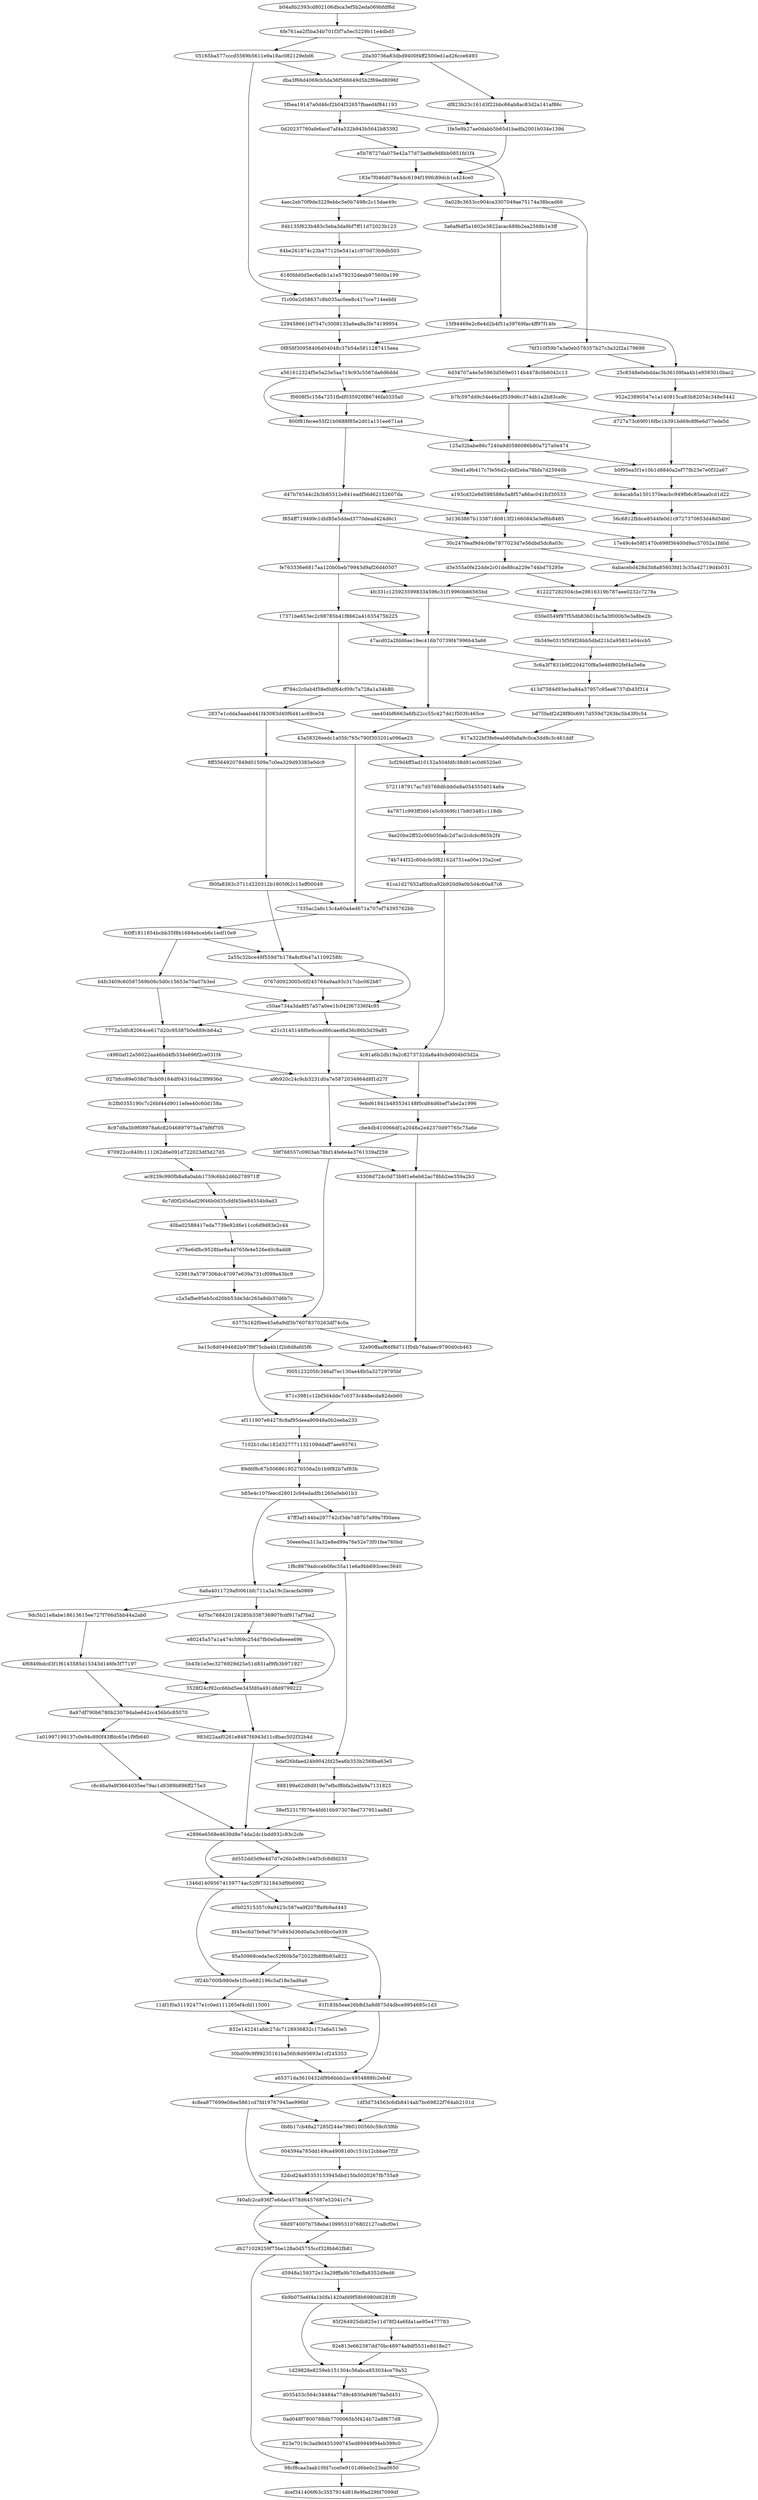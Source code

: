 digraph G {
    "b04a8b2393cd802106dbca3ef5b2eda069bfdf6d" -> "6fe761aa2f5ba34b701f3f7a5ec5229b11e4dbd5";
    "6fe761aa2f5ba34b701f3f7a5ec5229b11e4dbd5" -> "05165ba577cccd5569b5611e9a18ac082129ebd6";
    "6fe761aa2f5ba34b701f3f7a5ec5229b11e4dbd5" -> "20a30736a83dbd9400f4ff2500ed1ad26cce6493";
    "20a30736a83dbd9400f4ff2500ed1ad26cce6493" -> "dba3f66d4069cb5da36f566649d5b2f69ed8096f";
    "20a30736a83dbd9400f4ff2500ed1ad26cce6493" -> "df823b23c161d3f22bbc66ab8ac83d2a141af86c";
    "df823b23c161d3f22bbc66ab8ac83d2a141af86c" -> "1fe5e9b27ae0dabb5b65d1badfa2001b034e139d";
    "05165ba577cccd5569b5611e9a18ac082129ebd6" -> "f1c00e2d58637c8b035ac0ee8c417cce714eebfd";
    "05165ba577cccd5569b5611e9a18ac082129ebd6" -> "dba3f66d4069cb5da36f566649d5b2f69ed8096f";
    "dba3f66d4069cb5da36f566649d5b2f69ed8096f" -> "3fbea19147a0d46cf2b04f32657fbaed4f841193";
    "3fbea19147a0d46cf2b04f32657fbaed4f841193" -> "0d20237760afe6acd7af4a532b943b5642b83392";
    "3fbea19147a0d46cf2b04f32657fbaed4f841193" -> "1fe5e9b27ae0dabb5b65d1badfa2001b034e139d";
    "1fe5e9b27ae0dabb5b65d1badfa2001b034e139d" -> "183e7f046d078a4dc6194f199fc89dcb1a424ce0";
    "0d20237760afe6acd7af4a532b943b5642b83392" -> "e5b78727da075e42a77d73ad8e9d8bb0851fd1f4";
    "e5b78727da075e42a77d73ad8e9d8bb0851fd1f4" -> "0a028c3653cc904ca3307049ae75174a38bcad66";
    "e5b78727da075e42a77d73ad8e9d8bb0851fd1f4" -> "183e7f046d078a4dc6194f199fc89dcb1a424ce0";
    "183e7f046d078a4dc6194f199fc89dcb1a424ce0" -> "4aec2eb70f9de3229ebbc5e0b7498c2c15dae49c";
    "183e7f046d078a4dc6194f199fc89dcb1a424ce0" -> "0a028c3653cc904ca3307049ae75174a38bcad66";
    "4aec2eb70f9de3229ebbc5e0b7498c2c15dae49c" -> "84b135f623b483c5eba3da9bf7ff11d72023b123";
    "84b135f623b483c5eba3da9bf7ff11d72023b123" -> "84be261874c23b477120e541a1c970d73b9db503";
    "84be261874c23b477120e541a1c970d73b9db503" -> "6180fdd0d5ec6a0b1a1e579232deab975600a199";
    "6180fdd0d5ec6a0b1a1e579232deab975600a199" -> "f1c00e2d58637c8b035ac0ee8c417cce714eebfd";
    "f1c00e2d58637c8b035ac0ee8c417cce714eebfd" -> "229458661bf7547c3008133a6ea8a3fe74199954";
    "229458661bf7547c3008133a6ea8a3fe74199954" -> "0f858f30958406d04048c37b54e5811287415eea";
    "0a028c3653cc904ca3307049ae75174a38bcad66" -> "76f310f59b7a3a0eb578357b27c3a32f2a179699";
    "0a028c3653cc904ca3307049ae75174a38bcad66" -> "3a6af6df5a1602e3822acac689b2ea2568b1e3ff";
    "3a6af6df5a1602e3822acac689b2ea2568b1e3ff" -> "15f94469e2c8e4d2b4f51a39769fac4ff97f14fe";
    "15f94469e2c8e4d2b4f51a39769fac4ff97f14fe" -> "25c8348e0ebddac3b36109faa4b1e9583010bac2";
    "15f94469e2c8e4d2b4f51a39769fac4ff97f14fe" -> "0f858f30958406d04048c37b54e5811287415eea";
    "0f858f30958406d04048c37b54e5811287415eea" -> "a561612324f5e5a23e5aa719c93c5567da6d6ddd";
    "76f310f59b7a3a0eb578357b27c3a32f2a179699" -> "6d34707a4e5e5963d569e0114b4478c0b6042c13";
    "76f310f59b7a3a0eb578357b27c3a32f2a179699" -> "25c8348e0ebddac3b36109faa4b1e9583010bac2";
    "25c8348e0ebddac3b36109faa4b1e9583010bac2" -> "952e23890547e1a140815ca83b82054c348e5442";
    "952e23890547e1a140815ca83b82054c348e5442" -> "d727a73c69f016fbc1b391bd69c8f6e6d77ede5d";
    "a561612324f5e5a23e5aa719c93c5567da6d6ddd" -> "800f81fecee55f21b0688f85e2d01a151ee671a4";
    "a561612324f5e5a23e5aa719c93c5567da6d6ddd" -> "f0608f5c158a7251fbdf035920f86746fa0335a0";
    "6d34707a4e5e5963d569e0114b4478c0b6042c13" -> "b7fc597dd9c54e46e2f539d6c374db1a2b83ca9c";
    "6d34707a4e5e5963d569e0114b4478c0b6042c13" -> "f0608f5c158a7251fbdf035920f86746fa0335a0";
    "f0608f5c158a7251fbdf035920f86746fa0335a0" -> "800f81fecee55f21b0688f85e2d01a151ee671a4";
    "b7fc597dd9c54e46e2f539d6c374db1a2b83ca9c" -> "125a32babe86c7240a9d0586086b80a727a0e474";
    "b7fc597dd9c54e46e2f539d6c374db1a2b83ca9c" -> "d727a73c69f016fbc1b391bd69c8f6e6d77ede5d";
    "d727a73c69f016fbc1b391bd69c8f6e6d77ede5d" -> "b0f95ea5f1e10b1d8840a2ef77fb23e7e0f32a67";
    "800f81fecee55f21b0688f85e2d01a151ee671a4" -> "d47b76544c2b3b85512e841eadf56d62152607da";
    "800f81fecee55f21b0688f85e2d01a151ee671a4" -> "125a32babe86c7240a9d0586086b80a727a0e474";
    "125a32babe86c7240a9d0586086b80a727a0e474" -> "30ed1a9b417c7fe56d2c4bf2eba78bfa7d25940b";
    "125a32babe86c7240a9d0586086b80a727a0e474" -> "b0f95ea5f1e10b1d8840a2ef77fb23e7e0f32a67";
    "b0f95ea5f1e10b1d8840a2ef77fb23e7e0f32a67" -> "dc4acab5a1501370eacbc949fb6c85eaa0cd1d22";
    "30ed1a9b417c7fe56d2c4bf2eba78bfa7d25940b" -> "a193cd32e9d598588e5a8f57a86ac041fcf30533";
    "30ed1a9b417c7fe56d2c4bf2eba78bfa7d25940b" -> "dc4acab5a1501370eacbc949fb6c85eaa0cd1d22";
    "dc4acab5a1501370eacbc949fb6c85eaa0cd1d22" -> "56c6812fbbce8544fe0d1c9727370653d48d54b0";
    "a193cd32e9d598588e5a8f57a86ac041fcf30533" -> "3d1363867b13387180813f21660843e3ef6b8485";
    "a193cd32e9d598588e5a8f57a86ac041fcf30533" -> "56c6812fbbce8544fe0d1c9727370653d48d54b0";
    "56c6812fbbce8544fe0d1c9727370653d48d54b0" -> "17e49c4e58f1470c698f36400d9ac37052a1fd0d";
    "d47b76544c2b3b85512e841eadf56d62152607da" -> "f854ff719499c1dbf85e5dded3770dead424d6c1";
    "d47b76544c2b3b85512e841eadf56d62152607da" -> "3d1363867b13387180813f21660843e3ef6b8485";
    "3d1363867b13387180813f21660843e3ef6b8485" -> "30c2476eaf9d4c08e7877023d7e56dbd5dc8a03c";
    "3d1363867b13387180813f21660843e3ef6b8485" -> "17e49c4e58f1470c698f36400d9ac37052a1fd0d";
    "17e49c4e58f1470c698f36400d9ac37052a1fd0d" -> "6abacebd428d3b8a85603fd13c35a42719d4b031";
    "f854ff719499c1dbf85e5dded3770dead424d6c1" -> "fe763336e6817aa120b0beb79943d9af26d40507";
    "f854ff719499c1dbf85e5dded3770dead424d6c1" -> "30c2476eaf9d4c08e7877023d7e56dbd5dc8a03c";
    "30c2476eaf9d4c08e7877023d7e56dbd5dc8a03c" -> "d3e355a0fe22dde2c01de88ca229e744bd75295e";
    "30c2476eaf9d4c08e7877023d7e56dbd5dc8a03c" -> "6abacebd428d3b8a85603fd13c35a42719d4b031";
    "6abacebd428d3b8a85603fd13c35a42719d4b031" -> "812227282504cbe29816319b787aee0232c7278a";
    "d3e355a0fe22dde2c01de88ca229e744bd75295e" -> "4fc331c1259235998334596c31f19960b66565bd";
    "d3e355a0fe22dde2c01de88ca229e744bd75295e" -> "812227282504cbe29816319b787aee0232c7278a";
    "812227282504cbe29816319b787aee0232c7278a" -> "030e0549f97f55db83601bc5a3f000b5e3a8be2b";
    "fe763336e6817aa120b0beb79943d9af26d40507" -> "17371be653ec2c98785b41f8662a41635475b225";
    "fe763336e6817aa120b0beb79943d9af26d40507" -> "4fc331c1259235998334596c31f19960b66565bd";
    "4fc331c1259235998334596c31f19960b66565bd" -> "47acd02a2fdd6ae19ec416b70739f47996b43a66";
    "4fc331c1259235998334596c31f19960b66565bd" -> "030e0549f97f55db83601bc5a3f000b5e3a8be2b";
    "030e0549f97f55db83601bc5a3f000b5e3a8be2b" -> "0b349e0315f5f4f26bb5dbd21b2a95831e04ccb5";
    "0b349e0315f5f4f26bb5dbd21b2a95831e04ccb5" -> "5c6a3f7831b9f2204270f8a5e46f802fef4a5e6e";
    "17371be653ec2c98785b41f8662a41635475b225" -> "ff794c2c0ab4f58ef0df64cf09c7a728a1a34b80";
    "17371be653ec2c98785b41f8662a41635475b225" -> "47acd02a2fdd6ae19ec416b70739f47996b43a66";
    "47acd02a2fdd6ae19ec416b70739f47996b43a66" -> "cae404bf6663a6fb22cc55c427dd1f503fc465ce";
    "47acd02a2fdd6ae19ec416b70739f47996b43a66" -> "5c6a3f7831b9f2204270f8a5e46f802fef4a5e6e";
    "5c6a3f7831b9f2204270f8a5e46f802fef4a5e6e" -> "413d7584d93ecba84a37957c95ee6737db45f314";
    "413d7584d93ecba84a37957c95ee6737db45f314" -> "bd75fadf2d28f80c6917d559d7263bc5b43f0c54";
    "bd75fadf2d28f80c6917d559d7263bc5b43f0c54" -> "917a322bf3fe6eab80fa8a9c0ca3dd8c3c461ddf";
    "ff794c2c0ab4f58ef0df64cf09c7a728a1a34b80" -> "2837e1cdda5aaab441f43083d40f6d41ac69ce34";
    "ff794c2c0ab4f58ef0df64cf09c7a728a1a34b80" -> "cae404bf6663a6fb22cc55c427dd1f503fc465ce";
    "cae404bf6663a6fb22cc55c427dd1f503fc465ce" -> "43a58326eedc1a05fc765c790f303201a096ae25";
    "cae404bf6663a6fb22cc55c427dd1f503fc465ce" -> "917a322bf3fe6eab80fa8a9c0ca3dd8c3c461ddf";
    "917a322bf3fe6eab80fa8a9c0ca3dd8c3c461ddf" -> "3cf29d4ff5ad10152a504fdfc38d91ec0d6520e0";
    "2837e1cdda5aaab441f43083d40f6d41ac69ce34" -> "8ff35649207849d01509a7c0ea329d93385e0dc9";
    "2837e1cdda5aaab441f43083d40f6d41ac69ce34" -> "43a58326eedc1a05fc765c790f303201a096ae25";
    "43a58326eedc1a05fc765c790f303201a096ae25" -> "7335ac2a6c13c4a60a4ed671a707ef74395762bb";
    "43a58326eedc1a05fc765c790f303201a096ae25" -> "3cf29d4ff5ad10152a504fdfc38d91ec0d6520e0";
    "3cf29d4ff5ad10152a504fdfc38d91ec0d6520e0" -> "5721187917ac7d5768dfcbb0a8a0543554014a6a";
    "5721187917ac7d5768dfcbb0a8a0543554014a6a" -> "4a7871c993ff3661e5c9369fc17b803481c118db";
    "4a7871c993ff3661e5c9369fc17b803481c118db" -> "9ae20be2ff32c06b05fadc2d7ac2cdcbc865b2f4";
    "9ae20be2ff32c06b05fadc2d7ac2cdcbc865b2f4" -> "74b744f32c80dcfe5f82162d751ea00e135a2cef";
    "74b744f32c80dcfe5f82162d751ea00e135a2cef" -> "61ca1d27652af0bfca92b920d9a0b5d4c60a87c6";
    "61ca1d27652af0bfca92b920d9a0b5d4c60a87c6" -> "4c91a6b2db19a2c8273732da8a40cbd004b03d2a";
    "61ca1d27652af0bfca92b920d9a0b5d4c60a87c6" -> "7335ac2a6c13c4a60a4ed671a707ef74395762bb";
    "8ff35649207849d01509a7c0ea329d93385e0dc9" -> "f80fa8383c3711d220312b1805f62c15eff00049";
    "f80fa8383c3711d220312b1805f62c15eff00049" -> "2a55c32bce49f559d7b178a8cf0b47a1109258fc";
    "f80fa8383c3711d220312b1805f62c15eff00049" -> "7335ac2a6c13c4a60a4ed671a707ef74395762bb";
    "7335ac2a6c13c4a60a4ed671a707ef74395762bb" -> "fc0ff1811854bcbb35f8b1684ebceb6c1edf10e9";
    "fc0ff1811854bcbb35f8b1684ebceb6c1edf10e9" -> "b4fc3409c60587569b06c5d0c15653e70a07b3ed";
    "fc0ff1811854bcbb35f8b1684ebceb6c1edf10e9" -> "2a55c32bce49f559d7b178a8cf0b47a1109258fc";
    "2a55c32bce49f559d7b178a8cf0b47a1109258fc" -> "c50ae734a3da8f57a57a0ee1fc042f67336f4c95";
    "2a55c32bce49f559d7b178a8cf0b47a1109258fc" -> "0767d0923005c6f245764a9aa93c317cbc062b87";
    "0767d0923005c6f245764a9aa93c317cbc062b87" -> "c50ae734a3da8f57a57a0ee1fc042f67336f4c95";
    "b4fc3409c60587569b06c5d0c15653e70a07b3ed" -> "7772a3dfc82064ce617d20c95387b0e889cb64a2";
    "b4fc3409c60587569b06c5d0c15653e70a07b3ed" -> "c50ae734a3da8f57a57a0ee1fc042f67336f4c95";
    "c50ae734a3da8f57a57a0ee1fc042f67336f4c95" -> "a21c3145148f0e9cced66caed6d36c86b3d39a85";
    "c50ae734a3da8f57a57a0ee1fc042f67336f4c95" -> "7772a3dfc82064ce617d20c95387b0e889cb64a2";
    "a21c3145148f0e9cced66caed6d36c86b3d39a85" -> "a9b920c24c9cb3231d0a7e5872034864d8f1d27f";
    "a21c3145148f0e9cced66caed6d36c86b3d39a85" -> "4c91a6b2db19a2c8273732da8a40cbd004b03d2a";
    "4c91a6b2db19a2c8273732da8a40cbd004b03d2a" -> "9ebd61841b485534148f0cd84d6bef7abe2a1996";
    "7772a3dfc82064ce617d20c95387b0e889cb64a2" -> "c4960af12a56022aa46bd4fb334e696f2ce031f4";
    "c4960af12a56022aa46bd4fb334e696f2ce031f4" -> "027bfcc89e038d78cb09184df04316da23f9936d";
    "c4960af12a56022aa46bd4fb334e696f2ce031f4" -> "a9b920c24c9cb3231d0a7e5872034864d8f1d27f";
    "a9b920c24c9cb3231d0a7e5872034864d8f1d27f" -> "59f768557c0903ab78bf14fe6e4e3761339af259";
    "a9b920c24c9cb3231d0a7e5872034864d8f1d27f" -> "9ebd61841b485534148f0cd84d6bef7abe2a1996";
    "9ebd61841b485534148f0cd84d6bef7abe2a1996" -> "cbe4db410066df1a2048a2e42370d97765c75a6e";
    "cbe4db410066df1a2048a2e42370d97765c75a6e" -> "63308d724c0d73b9f1e6eb62ac78bb2ee359a2b3";
    "cbe4db410066df1a2048a2e42370d97765c75a6e" -> "59f768557c0903ab78bf14fe6e4e3761339af259";
    "027bfcc89e038d78cb09184df04316da23f9936d" -> "fc2fb0355190c7c26bf44d9011efee40c60d158a";
    "fc2fb0355190c7c26bf44d9011efee40c60d158a" -> "8c97d8a3b9f08978a6c82046897975a47bf6f705";
    "8c97d8a3b9f08978a6c82046897975a47bf6f705" -> "970922cc840fc111262d6e091d722023df3d27d5";
    "59f768557c0903ab78bf14fe6e4e3761339af259" -> "6377b162f0ee45a6a9df3b76078370263df74c0a";
    "59f768557c0903ab78bf14fe6e4e3761339af259" -> "63308d724c0d73b9f1e6eb62ac78bb2ee359a2b3";
    "63308d724c0d73b9f1e6eb62ac78bb2ee359a2b3" -> "32e90ffaaf66f8d711f0db76abaec9790d0cb463";
    "970922cc840fc111262d6e091d722023df3d27d5" -> "ac9239c990fb8a8a0abb1759c6bb2d6b278971ff";
    "ac9239c990fb8a8a0abb1759c6bb2d6b278971ff" -> "6c7d0f2d5dad29f46b0d35cfdf45be84554b9ad3";
    "6c7d0f2d5dad29f46b0d35cfdf45be84554b9ad3" -> "40ba02588417eda7739e92d6e11cc6d9d83e2c44";
    "40ba02588417eda7739e92d6e11cc6d9d83e2c44" -> "a776e6dfbc9528fae8a4d765fe4e526e40c8add8";
    "a776e6dfbc9528fae8a4d765fe4e526e40c8add8" -> "529819a5797306dc47097e639a731cf099a43bc9";
    "529819a5797306dc47097e639a731cf099a43bc9" -> "c2a5afbe95eb5cd20bb53de3dc263a8db37d6b7c";
    "c2a5afbe95eb5cd20bb53de3dc263a8db37d6b7c" -> "6377b162f0ee45a6a9df3b76078370263df74c0a";
    "6377b162f0ee45a6a9df3b76078370263df74c0a" -> "ba15c8d0494682b97f9f75cba4b1f2b8d8afd5f6";
    "6377b162f0ee45a6a9df3b76078370263df74c0a" -> "32e90ffaaf66f8d711f0db76abaec9790d0cb463";
    "32e90ffaaf66f8d711f0db76abaec9790d0cb463" -> "f005123205fc346af7ec130ae48b5a32729795bf";
    "ba15c8d0494682b97f9f75cba4b1f2b8d8afd5f6" -> "af111907e64278c8af95deea90948a0b2eeba233";
    "ba15c8d0494682b97f9f75cba4b1f2b8d8afd5f6" -> "f005123205fc346af7ec130ae48b5a32729795bf";
    "f005123205fc346af7ec130ae48b5a32729795bf" -> "871c3981c12bf3d4dde7c0373c448ecda82deb60";
    "871c3981c12bf3d4dde7c0373c448ecda82deb60" -> "af111907e64278c8af95deea90948a0b2eeba233";
    "af111907e64278c8af95deea90948a0b2eeba233" -> "7102b1cfac182d327771132109ddaff7aee93761";
    "7102b1cfac182d327771132109ddaff7aee93761" -> "89d6f8c67b50686195276556a2b1b9f82b7ef83b";
    "89d6f8c67b50686195276556a2b1b9f82b7ef83b" -> "b85e4c107feecd28012c94edadfb1260a0eb01b3";
    "b85e4c107feecd28012c94edadfb1260a0eb01b3" -> "6a6a4011729af0061bfc711a3a19c2acacfa0869";
    "b85e4c107feecd28012c94edadfb1260a0eb01b3" -> "47ff3af144ba297742cf3de7d87b7a99a7f00aea";
    "47ff3af144ba297742cf3de7d87b7a99a7f00aea" -> "50eee0ea313a32e8ed99a76e52e73f01fee760bd";
    "50eee0ea313a32e8ed99a76e52e73f01fee760bd" -> "1f8c8679adcceb0fec35a11e6a9bb693ceec3640";
    "1f8c8679adcceb0fec35a11e6a9bb693ceec3640" -> "bdef26bfaed24b9042fd25ea6b353b2568ba63e5";
    "1f8c8679adcceb0fec35a11e6a9bb693ceec3640" -> "6a6a4011729af0061bfc711a3a19c2acacfa0869";
    "6a6a4011729af0061bfc711a3a19c2acacfa0869" -> "4d7bc768420124285b338736907fcdf917af7ba2";
    "6a6a4011729af0061bfc711a3a19c2acacfa0869" -> "9dc5b21e8abe18613615ee727f766d5bb44a2ab0";
    "4d7bc768420124285b338736907fcdf917af7ba2" -> "3528f24cf92cc66bd5ee345fd0a491d8d9799222";
    "4d7bc768420124285b338736907fcdf917af7ba2" -> "e80245a57a1a474c5f69c254d7fb0e0a8eeee696";
    "e80245a57a1a474c5f69c254d7fb0e0a8eeee696" -> "5b43b1e5ec3276929d25e51d831af9fb3b971927";
    "5b43b1e5ec3276929d25e51d831af9fb3b971927" -> "3528f24cf92cc66bd5ee345fd0a491d8d9799222";
    "9dc5b21e8abe18613615ee727f766d5bb44a2ab0" -> "4f6849bdcd3f1f6143585d15343d146fe3f77197";
    "4f6849bdcd3f1f6143585d15343d146fe3f77197" -> "8a97df790b6780b23079dabe642cc456b0c85070";
    "4f6849bdcd3f1f6143585d15343d146fe3f77197" -> "3528f24cf92cc66bd5ee345fd0a491d8d9799222";
    "3528f24cf92cc66bd5ee345fd0a491d8d9799222" -> "983d22aaf0261e8487f4943d11c8bac502f32b4d";
    "3528f24cf92cc66bd5ee345fd0a491d8d9799222" -> "8a97df790b6780b23079dabe642cc456b0c85070";
    "8a97df790b6780b23079dabe642cc456b0c85070" -> "1a01997199137c0e94c890f43ffdc65e1f9fb640";
    "8a97df790b6780b23079dabe642cc456b0c85070" -> "983d22aaf0261e8487f4943d11c8bac502f32b4d";
    "1a01997199137c0e94c890f43ffdc65e1f9fb640" -> "c6c46a9a9f3664035ee79ac1d6389b896ff275e3";
    "983d22aaf0261e8487f4943d11c8bac502f32b4d" -> "e2896e6568e4639d8e74da2dc1bdd932c83c2cfe";
    "983d22aaf0261e8487f4943d11c8bac502f32b4d" -> "bdef26bfaed24b9042fd25ea6b353b2568ba63e5";
    "c6c46a9a9f3664035ee79ac1d6389b896ff275e3" -> "e2896e6568e4639d8e74da2dc1bdd932c83c2cfe";
    "bdef26bfaed24b9042fd25ea6b353b2568ba63e5" -> "888199a62d8d919e7efbcf8bfa2edfa9a7131825";
    "888199a62d8d919e7efbcf8bfa2edfa9a7131825" -> "38ef52317f076e4fd616b973078ed737951aa8d3";
    "38ef52317f076e4fd616b973078ed737951aa8d3" -> "e2896e6568e4639d8e74da2dc1bdd932c83c2cfe";
    "e2896e6568e4639d8e74da2dc1bdd932c83c2cfe" -> "1346d14095674159774ac52f97321843df9b6992";
    "e2896e6568e4639d8e74da2dc1bdd932c83c2cfe" -> "dd552dd3d9e4d7d7e26b2e89c1e4f3cfc8dfd233";
    "dd552dd3d9e4d7d7e26b2e89c1e4f3cfc8dfd233" -> "1346d14095674159774ac52f97321843df9b6992";
    "1346d14095674159774ac52f97321843df9b6992" -> "0f24b700fb980efe1f5ce682196c5af18e3ad6a6";
    "1346d14095674159774ac52f97321843df9b6992" -> "a0b02515357c9a9423c587ea9f207ffa9b9ad443";
    "a0b02515357c9a9423c587ea9f207ffa9b9ad443" -> "8f45ec6d7fe9a6797e845d36d0a0a3c68bc0a939";
    "8f45ec6d7fe9a6797e845d36d0a0a3c68bc0a939" -> "81f183b5eae26b8d3a8d875d4dbce9954685c1d3";
    "8f45ec6d7fe9a6797e845d36d0a0a3c68bc0a939" -> "95a50968ceda5ec52f60b5e72022fb8f8b93a822";
    "95a50968ceda5ec52f60b5e72022fb8f8b93a822" -> "0f24b700fb980efe1f5ce682196c5af18e3ad6a6";
    "0f24b700fb980efe1f5ce682196c5af18e3ad6a6" -> "81f183b5eae26b8d3a8d875d4dbce9954685c1d3";
    "0f24b700fb980efe1f5ce682196c5af18e3ad6a6" -> "11df1f0a51192477e1c0ed111265ef4cfd115001";
    "11df1f0a51192477e1c0ed111265ef4cfd115001" -> "832e142241afdc27dc7128936832c173a6a513e5";
    "81f183b5eae26b8d3a8d875d4dbce9954685c1d3" -> "a65371da3610432df9b6bbb2ac4954888fc2eb4f";
    "81f183b5eae26b8d3a8d875d4dbce9954685c1d3" -> "832e142241afdc27dc7128936832c173a6a513e5";
    "832e142241afdc27dc7128936832c173a6a513e5" -> "30bd09c9f99235161ba56fc8d95693e1cf245353";
    "30bd09c9f99235161ba56fc8d95693e1cf245353" -> "a65371da3610432df9b6bbb2ac4954888fc2eb4f";
    "a65371da3610432df9b6bbb2ac4954888fc2eb4f" -> "4c8ea877699e08ee5861cd7fd19767945ae996bf";
    "a65371da3610432df9b6bbb2ac4954888fc2eb4f" -> "1df3d734563c6db8414ab7bc69822f764ab2101d";
    "1df3d734563c6db8414ab7bc69822f764ab2101d" -> "0b8b17cb48a27285f244e7960100560c59c03f6b";
    "4c8ea877699e08ee5861cd7fd19767945ae996bf" -> "f40afc2ca936f7e6dac4578d6457687e52041c74";
    "4c8ea877699e08ee5861cd7fd19767945ae996bf" -> "0b8b17cb48a27285f244e7960100560c59c03f6b";
    "0b8b17cb48a27285f244e7960100560c59c03f6b" -> "004594a785dd149ca49081d0c151b12cbbae7f2f";
    "004594a785dd149ca49081d0c151b12cbbae7f2f" -> "52dcd24a85353153945dbd15fa5020267fb755a9";
    "52dcd24a85353153945dbd15fa5020267fb755a9" -> "f40afc2ca936f7e6dac4578d6457687e52041c74";
    "f40afc2ca936f7e6dac4578d6457687e52041c74" -> "db271029259f75be128a0d5755ccf328bb62fb81";
    "f40afc2ca936f7e6dac4578d6457687e52041c74" -> "68d974007b758ebe1099531076802127ca8cf0e1";
    "68d974007b758ebe1099531076802127ca8cf0e1" -> "db271029259f75be128a0d5755ccf328bb62fb81";
    "db271029259f75be128a0d5755ccf328bb62fb81" -> "98cf8caa3aab10fd7cce0e9101d6be0c23ea0650";
    "db271029259f75be128a0d5755ccf328bb62fb81" -> "d5948a159372e13a29fffa9b703effa8352d9ed6";
    "d5948a159372e13a29fffa9b703effa8352d9ed6" -> "6b9b075e6f4a1b0fa1420afd9f58b6980d6281f0";
    "6b9b075e6f4a1b0fa1420afd9f58b6980d6281f0" -> "1d29828e8259eb151304c56abca853034ce79a52";
    "6b9b075e6f4a1b0fa1420afd9f58b6980d6281f0" -> "85f264925db825e11d78f24a6fda1ae95e477783";
    "85f264925db825e11d78f24a6fda1ae95e477783" -> "92e813e662387dd70bc48974a9df5531e8d18e27";
    "92e813e662387dd70bc48974a9df5531e8d18e27" -> "1d29828e8259eb151304c56abca853034ce79a52";
    "1d29828e8259eb151304c56abca853034ce79a52" -> "98cf8caa3aab10fd7cce0e9101d6be0c23ea0650";
    "1d29828e8259eb151304c56abca853034ce79a52" -> "d035453c564c34484a77d9c4830a94f679a5d451";
    "d035453c564c34484a77d9c4830a94f679a5d451" -> "0ad048f7800788db7700065b5f424b72a8f677d8";
    "0ad048f7800788db7700065b5f424b72a8f677d8" -> "823e7019c3ad9d455390745ed89949f94eb399c0";
    "823e7019c3ad9d455390745ed89949f94eb399c0" -> "98cf8caa3aab10fd7cce0e9101d6be0c23ea0650";
    "98cf8caa3aab10fd7cce0e9101d6be0c23ea0650" -> "dcef341406f63c3557914d818e9fad29fd7099df";
}